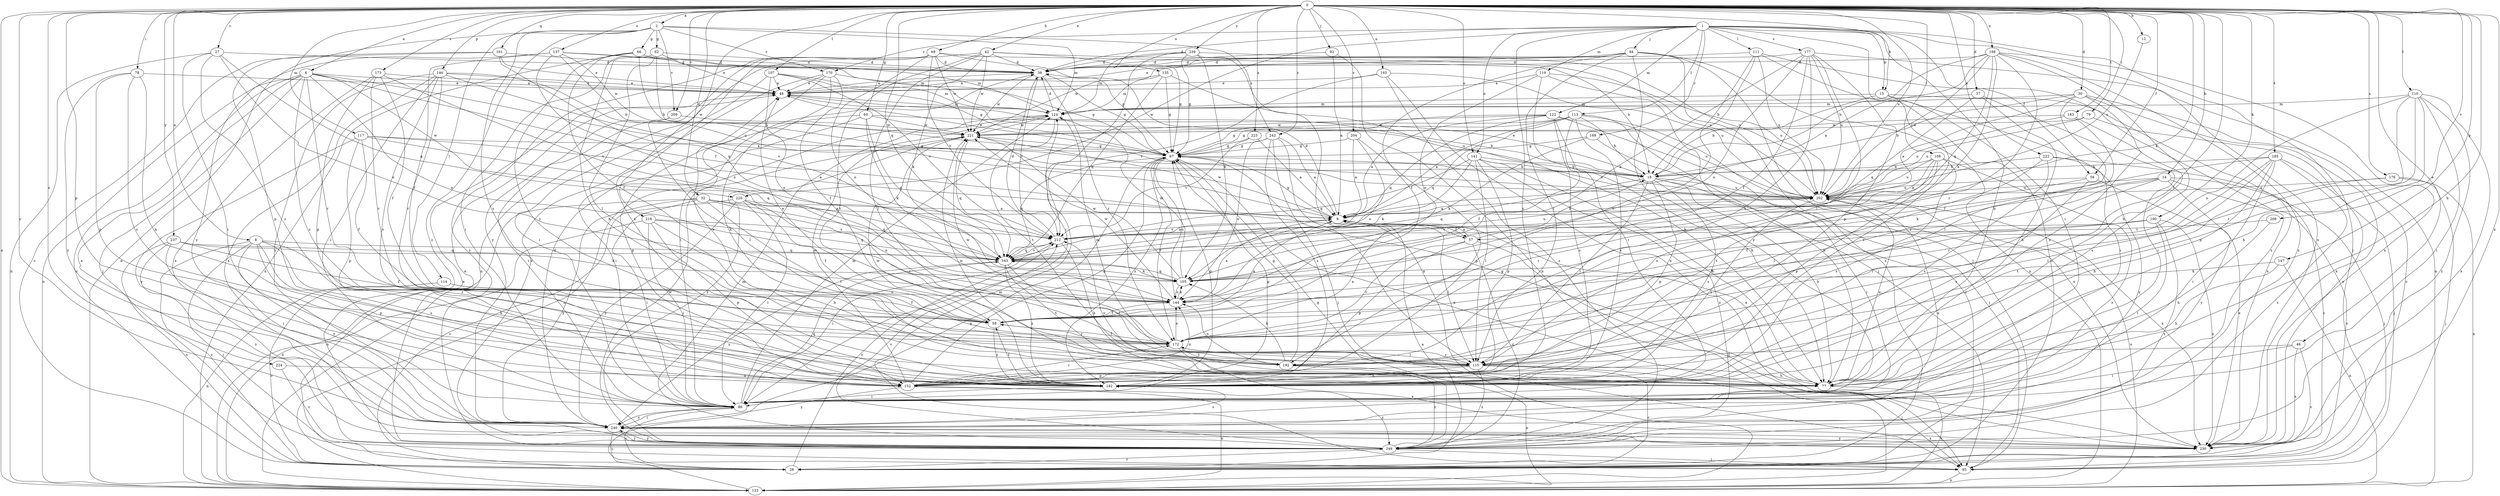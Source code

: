 strict digraph  {
0;
1;
2;
6;
8;
9;
12;
14;
15;
18;
27;
28;
30;
32;
37;
38;
42;
46;
48;
56;
57;
58;
60;
62;
66;
67;
69;
77;
78;
79;
86;
92;
94;
95;
100;
105;
107;
108;
110;
111;
113;
114;
115;
117;
119;
122;
124;
133;
135;
137;
141;
144;
146;
147;
152;
161;
163;
169;
170;
172;
173;
176;
177;
182;
183;
185;
192;
193;
198;
202;
204;
208;
209;
212;
218;
220;
221;
222;
223;
224;
230;
237;
239;
240;
242;
249;
0 -> 2  [label=a];
0 -> 6  [label=a];
0 -> 8  [label=a];
0 -> 12  [label=b];
0 -> 14  [label=b];
0 -> 15  [label=b];
0 -> 27  [label=c];
0 -> 30  [label=d];
0 -> 32  [label=d];
0 -> 37  [label=d];
0 -> 42  [label=e];
0 -> 46  [label=e];
0 -> 56  [label=f];
0 -> 60  [label=g];
0 -> 69  [label=h];
0 -> 77  [label=h];
0 -> 78  [label=i];
0 -> 79  [label=i];
0 -> 92  [label=j];
0 -> 100  [label=k];
0 -> 105  [label=k];
0 -> 107  [label=l];
0 -> 108  [label=l];
0 -> 110  [label=l];
0 -> 117  [label=m];
0 -> 133  [label=n];
0 -> 135  [label=o];
0 -> 137  [label=o];
0 -> 141  [label=o];
0 -> 146  [label=p];
0 -> 147  [label=p];
0 -> 152  [label=p];
0 -> 161  [label=q];
0 -> 163  [label=q];
0 -> 173  [label=s];
0 -> 176  [label=s];
0 -> 183  [label=t];
0 -> 185  [label=t];
0 -> 192  [label=t];
0 -> 193  [label=u];
0 -> 198  [label=u];
0 -> 202  [label=u];
0 -> 204  [label=v];
0 -> 208  [label=v];
0 -> 209  [label=v];
0 -> 218  [label=w];
0 -> 222  [label=x];
0 -> 223  [label=x];
0 -> 224  [label=x];
0 -> 230  [label=x];
0 -> 237  [label=y];
0 -> 239  [label=y];
0 -> 240  [label=y];
0 -> 242  [label=z];
1 -> 15  [label=b];
1 -> 38  [label=d];
1 -> 56  [label=f];
1 -> 77  [label=h];
1 -> 86  [label=i];
1 -> 94  [label=j];
1 -> 95  [label=j];
1 -> 111  [label=l];
1 -> 113  [label=l];
1 -> 119  [label=m];
1 -> 122  [label=m];
1 -> 141  [label=o];
1 -> 169  [label=r];
1 -> 170  [label=r];
1 -> 177  [label=s];
1 -> 182  [label=s];
1 -> 220  [label=w];
1 -> 230  [label=x];
2 -> 62  [label=g];
2 -> 66  [label=g];
2 -> 114  [label=l];
2 -> 124  [label=m];
2 -> 133  [label=n];
2 -> 170  [label=r];
2 -> 182  [label=s];
2 -> 209  [label=v];
2 -> 242  [label=z];
2 -> 249  [label=z];
6 -> 9  [label=a];
6 -> 28  [label=c];
6 -> 48  [label=e];
6 -> 57  [label=f];
6 -> 95  [label=j];
6 -> 133  [label=n];
6 -> 144  [label=o];
6 -> 172  [label=r];
6 -> 182  [label=s];
6 -> 220  [label=w];
6 -> 230  [label=x];
8 -> 28  [label=c];
8 -> 77  [label=h];
8 -> 95  [label=j];
8 -> 152  [label=p];
8 -> 163  [label=q];
8 -> 172  [label=r];
8 -> 182  [label=s];
8 -> 240  [label=y];
9 -> 38  [label=d];
9 -> 57  [label=f];
9 -> 67  [label=g];
9 -> 115  [label=l];
9 -> 212  [label=v];
9 -> 221  [label=w];
12 -> 202  [label=u];
14 -> 28  [label=c];
14 -> 57  [label=f];
14 -> 58  [label=f];
14 -> 95  [label=j];
14 -> 115  [label=l];
14 -> 202  [label=u];
14 -> 240  [label=y];
15 -> 18  [label=b];
15 -> 86  [label=i];
15 -> 124  [label=m];
15 -> 182  [label=s];
15 -> 230  [label=x];
18 -> 48  [label=e];
18 -> 77  [label=h];
18 -> 86  [label=i];
18 -> 115  [label=l];
18 -> 152  [label=p];
18 -> 163  [label=q];
18 -> 182  [label=s];
18 -> 202  [label=u];
27 -> 38  [label=d];
27 -> 86  [label=i];
27 -> 133  [label=n];
27 -> 144  [label=o];
27 -> 163  [label=q];
27 -> 182  [label=s];
28 -> 9  [label=a];
28 -> 48  [label=e];
28 -> 212  [label=v];
30 -> 9  [label=a];
30 -> 18  [label=b];
30 -> 28  [label=c];
30 -> 115  [label=l];
30 -> 124  [label=m];
30 -> 182  [label=s];
30 -> 230  [label=x];
32 -> 9  [label=a];
32 -> 86  [label=i];
32 -> 115  [label=l];
32 -> 133  [label=n];
32 -> 144  [label=o];
32 -> 163  [label=q];
32 -> 240  [label=y];
37 -> 77  [label=h];
37 -> 86  [label=i];
37 -> 124  [label=m];
37 -> 163  [label=q];
38 -> 48  [label=e];
38 -> 67  [label=g];
38 -> 172  [label=r];
38 -> 212  [label=v];
38 -> 221  [label=w];
42 -> 38  [label=d];
42 -> 67  [label=g];
42 -> 105  [label=k];
42 -> 115  [label=l];
42 -> 133  [label=n];
42 -> 192  [label=t];
42 -> 202  [label=u];
42 -> 221  [label=w];
46 -> 28  [label=c];
46 -> 86  [label=i];
46 -> 115  [label=l];
46 -> 230  [label=x];
48 -> 124  [label=m];
48 -> 202  [label=u];
56 -> 172  [label=r];
56 -> 182  [label=s];
56 -> 202  [label=u];
56 -> 230  [label=x];
57 -> 9  [label=a];
57 -> 18  [label=b];
57 -> 95  [label=j];
57 -> 152  [label=p];
57 -> 172  [label=r];
57 -> 249  [label=z];
58 -> 9  [label=a];
58 -> 48  [label=e];
58 -> 172  [label=r];
58 -> 182  [label=s];
60 -> 18  [label=b];
60 -> 86  [label=i];
60 -> 105  [label=k];
60 -> 152  [label=p];
60 -> 163  [label=q];
60 -> 221  [label=w];
62 -> 38  [label=d];
62 -> 48  [label=e];
62 -> 77  [label=h];
62 -> 86  [label=i];
62 -> 115  [label=l];
62 -> 202  [label=u];
66 -> 18  [label=b];
66 -> 38  [label=d];
66 -> 58  [label=f];
66 -> 124  [label=m];
66 -> 133  [label=n];
66 -> 182  [label=s];
67 -> 18  [label=b];
67 -> 48  [label=e];
67 -> 144  [label=o];
67 -> 163  [label=q];
67 -> 172  [label=r];
67 -> 182  [label=s];
67 -> 230  [label=x];
69 -> 18  [label=b];
69 -> 38  [label=d];
69 -> 67  [label=g];
69 -> 144  [label=o];
69 -> 182  [label=s];
69 -> 212  [label=v];
69 -> 221  [label=w];
69 -> 240  [label=y];
69 -> 249  [label=z];
77 -> 9  [label=a];
77 -> 67  [label=g];
77 -> 133  [label=n];
77 -> 202  [label=u];
77 -> 212  [label=v];
77 -> 221  [label=w];
78 -> 48  [label=e];
78 -> 77  [label=h];
78 -> 152  [label=p];
78 -> 182  [label=s];
78 -> 240  [label=y];
79 -> 202  [label=u];
79 -> 221  [label=w];
79 -> 230  [label=x];
86 -> 28  [label=c];
86 -> 67  [label=g];
86 -> 124  [label=m];
86 -> 163  [label=q];
86 -> 240  [label=y];
92 -> 9  [label=a];
92 -> 38  [label=d];
92 -> 133  [label=n];
94 -> 28  [label=c];
94 -> 38  [label=d];
94 -> 48  [label=e];
94 -> 58  [label=f];
94 -> 95  [label=j];
94 -> 115  [label=l];
94 -> 133  [label=n];
94 -> 221  [label=w];
94 -> 240  [label=y];
95 -> 124  [label=m];
95 -> 133  [label=n];
100 -> 58  [label=f];
100 -> 86  [label=i];
100 -> 144  [label=o];
100 -> 212  [label=v];
100 -> 230  [label=x];
100 -> 249  [label=z];
105 -> 124  [label=m];
105 -> 144  [label=o];
105 -> 163  [label=q];
105 -> 221  [label=w];
107 -> 48  [label=e];
107 -> 67  [label=g];
107 -> 86  [label=i];
107 -> 124  [label=m];
107 -> 144  [label=o];
107 -> 212  [label=v];
108 -> 9  [label=a];
108 -> 18  [label=b];
108 -> 152  [label=p];
108 -> 182  [label=s];
108 -> 192  [label=t];
108 -> 202  [label=u];
108 -> 249  [label=z];
110 -> 77  [label=h];
110 -> 86  [label=i];
110 -> 124  [label=m];
110 -> 144  [label=o];
110 -> 152  [label=p];
110 -> 172  [label=r];
110 -> 230  [label=x];
110 -> 249  [label=z];
111 -> 18  [label=b];
111 -> 28  [label=c];
111 -> 38  [label=d];
111 -> 192  [label=t];
111 -> 202  [label=u];
111 -> 249  [label=z];
113 -> 9  [label=a];
113 -> 18  [label=b];
113 -> 58  [label=f];
113 -> 67  [label=g];
113 -> 77  [label=h];
113 -> 163  [label=q];
113 -> 182  [label=s];
113 -> 221  [label=w];
113 -> 230  [label=x];
114 -> 28  [label=c];
114 -> 58  [label=f];
114 -> 133  [label=n];
114 -> 144  [label=o];
115 -> 28  [label=c];
115 -> 77  [label=h];
115 -> 95  [label=j];
115 -> 124  [label=m];
115 -> 152  [label=p];
115 -> 172  [label=r];
115 -> 182  [label=s];
115 -> 249  [label=z];
117 -> 9  [label=a];
117 -> 58  [label=f];
117 -> 67  [label=g];
117 -> 152  [label=p];
117 -> 163  [label=q];
117 -> 240  [label=y];
119 -> 48  [label=e];
119 -> 86  [label=i];
119 -> 95  [label=j];
119 -> 144  [label=o];
119 -> 202  [label=u];
122 -> 9  [label=a];
122 -> 28  [label=c];
122 -> 67  [label=g];
122 -> 77  [label=h];
122 -> 163  [label=q];
122 -> 182  [label=s];
122 -> 202  [label=u];
122 -> 221  [label=w];
124 -> 38  [label=d];
124 -> 133  [label=n];
124 -> 192  [label=t];
124 -> 221  [label=w];
133 -> 67  [label=g];
133 -> 202  [label=u];
135 -> 48  [label=e];
135 -> 67  [label=g];
135 -> 77  [label=h];
135 -> 124  [label=m];
135 -> 163  [label=q];
137 -> 18  [label=b];
137 -> 38  [label=d];
137 -> 58  [label=f];
137 -> 124  [label=m];
137 -> 144  [label=o];
137 -> 221  [label=w];
137 -> 240  [label=y];
141 -> 18  [label=b];
141 -> 77  [label=h];
141 -> 105  [label=k];
141 -> 115  [label=l];
141 -> 152  [label=p];
141 -> 163  [label=q];
141 -> 202  [label=u];
141 -> 249  [label=z];
144 -> 9  [label=a];
144 -> 58  [label=f];
144 -> 105  [label=k];
144 -> 221  [label=w];
146 -> 48  [label=e];
146 -> 86  [label=i];
146 -> 172  [label=r];
146 -> 182  [label=s];
146 -> 202  [label=u];
146 -> 212  [label=v];
146 -> 230  [label=x];
146 -> 240  [label=y];
147 -> 77  [label=h];
147 -> 105  [label=k];
147 -> 133  [label=n];
152 -> 67  [label=g];
152 -> 124  [label=m];
152 -> 133  [label=n];
152 -> 144  [label=o];
152 -> 172  [label=r];
152 -> 240  [label=y];
152 -> 249  [label=z];
161 -> 28  [label=c];
161 -> 38  [label=d];
161 -> 48  [label=e];
161 -> 152  [label=p];
161 -> 163  [label=q];
163 -> 105  [label=k];
163 -> 115  [label=l];
163 -> 182  [label=s];
163 -> 192  [label=t];
163 -> 212  [label=v];
163 -> 240  [label=y];
169 -> 67  [label=g];
169 -> 95  [label=j];
169 -> 105  [label=k];
170 -> 48  [label=e];
170 -> 58  [label=f];
170 -> 67  [label=g];
170 -> 77  [label=h];
170 -> 86  [label=i];
170 -> 249  [label=z];
172 -> 9  [label=a];
172 -> 58  [label=f];
172 -> 115  [label=l];
172 -> 144  [label=o];
172 -> 192  [label=t];
172 -> 221  [label=w];
172 -> 230  [label=x];
173 -> 48  [label=e];
173 -> 58  [label=f];
173 -> 152  [label=p];
173 -> 172  [label=r];
173 -> 212  [label=v];
173 -> 230  [label=x];
176 -> 95  [label=j];
176 -> 133  [label=n];
176 -> 192  [label=t];
176 -> 202  [label=u];
177 -> 38  [label=d];
177 -> 58  [label=f];
177 -> 105  [label=k];
177 -> 115  [label=l];
177 -> 133  [label=n];
177 -> 144  [label=o];
177 -> 152  [label=p];
177 -> 192  [label=t];
177 -> 202  [label=u];
182 -> 58  [label=f];
182 -> 67  [label=g];
182 -> 86  [label=i];
182 -> 221  [label=w];
183 -> 172  [label=r];
183 -> 182  [label=s];
183 -> 202  [label=u];
183 -> 221  [label=w];
185 -> 18  [label=b];
185 -> 77  [label=h];
185 -> 86  [label=i];
185 -> 95  [label=j];
185 -> 105  [label=k];
185 -> 115  [label=l];
185 -> 172  [label=r];
185 -> 249  [label=z];
192 -> 48  [label=e];
192 -> 67  [label=g];
192 -> 105  [label=k];
192 -> 133  [label=n];
192 -> 144  [label=o];
192 -> 249  [label=z];
193 -> 48  [label=e];
193 -> 202  [label=u];
193 -> 212  [label=v];
193 -> 230  [label=x];
193 -> 249  [label=z];
198 -> 9  [label=a];
198 -> 18  [label=b];
198 -> 38  [label=d];
198 -> 77  [label=h];
198 -> 105  [label=k];
198 -> 163  [label=q];
198 -> 172  [label=r];
198 -> 202  [label=u];
198 -> 230  [label=x];
198 -> 249  [label=z];
202 -> 9  [label=a];
202 -> 182  [label=s];
202 -> 230  [label=x];
204 -> 9  [label=a];
204 -> 67  [label=g];
204 -> 144  [label=o];
204 -> 152  [label=p];
208 -> 77  [label=h];
208 -> 212  [label=v];
209 -> 86  [label=i];
209 -> 115  [label=l];
209 -> 221  [label=w];
212 -> 9  [label=a];
212 -> 38  [label=d];
212 -> 77  [label=h];
212 -> 86  [label=i];
212 -> 163  [label=q];
212 -> 202  [label=u];
218 -> 77  [label=h];
218 -> 86  [label=i];
218 -> 133  [label=n];
218 -> 152  [label=p];
218 -> 163  [label=q];
218 -> 212  [label=v];
220 -> 9  [label=a];
220 -> 28  [label=c];
220 -> 58  [label=f];
220 -> 86  [label=i];
220 -> 172  [label=r];
220 -> 240  [label=y];
221 -> 67  [label=g];
221 -> 163  [label=q];
221 -> 249  [label=z];
222 -> 18  [label=b];
222 -> 28  [label=c];
222 -> 115  [label=l];
222 -> 182  [label=s];
222 -> 240  [label=y];
223 -> 9  [label=a];
223 -> 67  [label=g];
223 -> 212  [label=v];
224 -> 182  [label=s];
224 -> 249  [label=z];
230 -> 240  [label=y];
237 -> 28  [label=c];
237 -> 58  [label=f];
237 -> 86  [label=i];
237 -> 105  [label=k];
237 -> 163  [label=q];
237 -> 249  [label=z];
239 -> 38  [label=d];
239 -> 67  [label=g];
239 -> 86  [label=i];
239 -> 105  [label=k];
239 -> 124  [label=m];
239 -> 133  [label=n];
239 -> 202  [label=u];
240 -> 28  [label=c];
240 -> 38  [label=d];
240 -> 86  [label=i];
240 -> 182  [label=s];
240 -> 202  [label=u];
240 -> 230  [label=x];
240 -> 249  [label=z];
242 -> 9  [label=a];
242 -> 67  [label=g];
242 -> 95  [label=j];
242 -> 115  [label=l];
242 -> 144  [label=o];
242 -> 182  [label=s];
249 -> 28  [label=c];
249 -> 48  [label=e];
249 -> 67  [label=g];
249 -> 95  [label=j];
249 -> 124  [label=m];
249 -> 212  [label=v];
249 -> 221  [label=w];
249 -> 240  [label=y];
}
